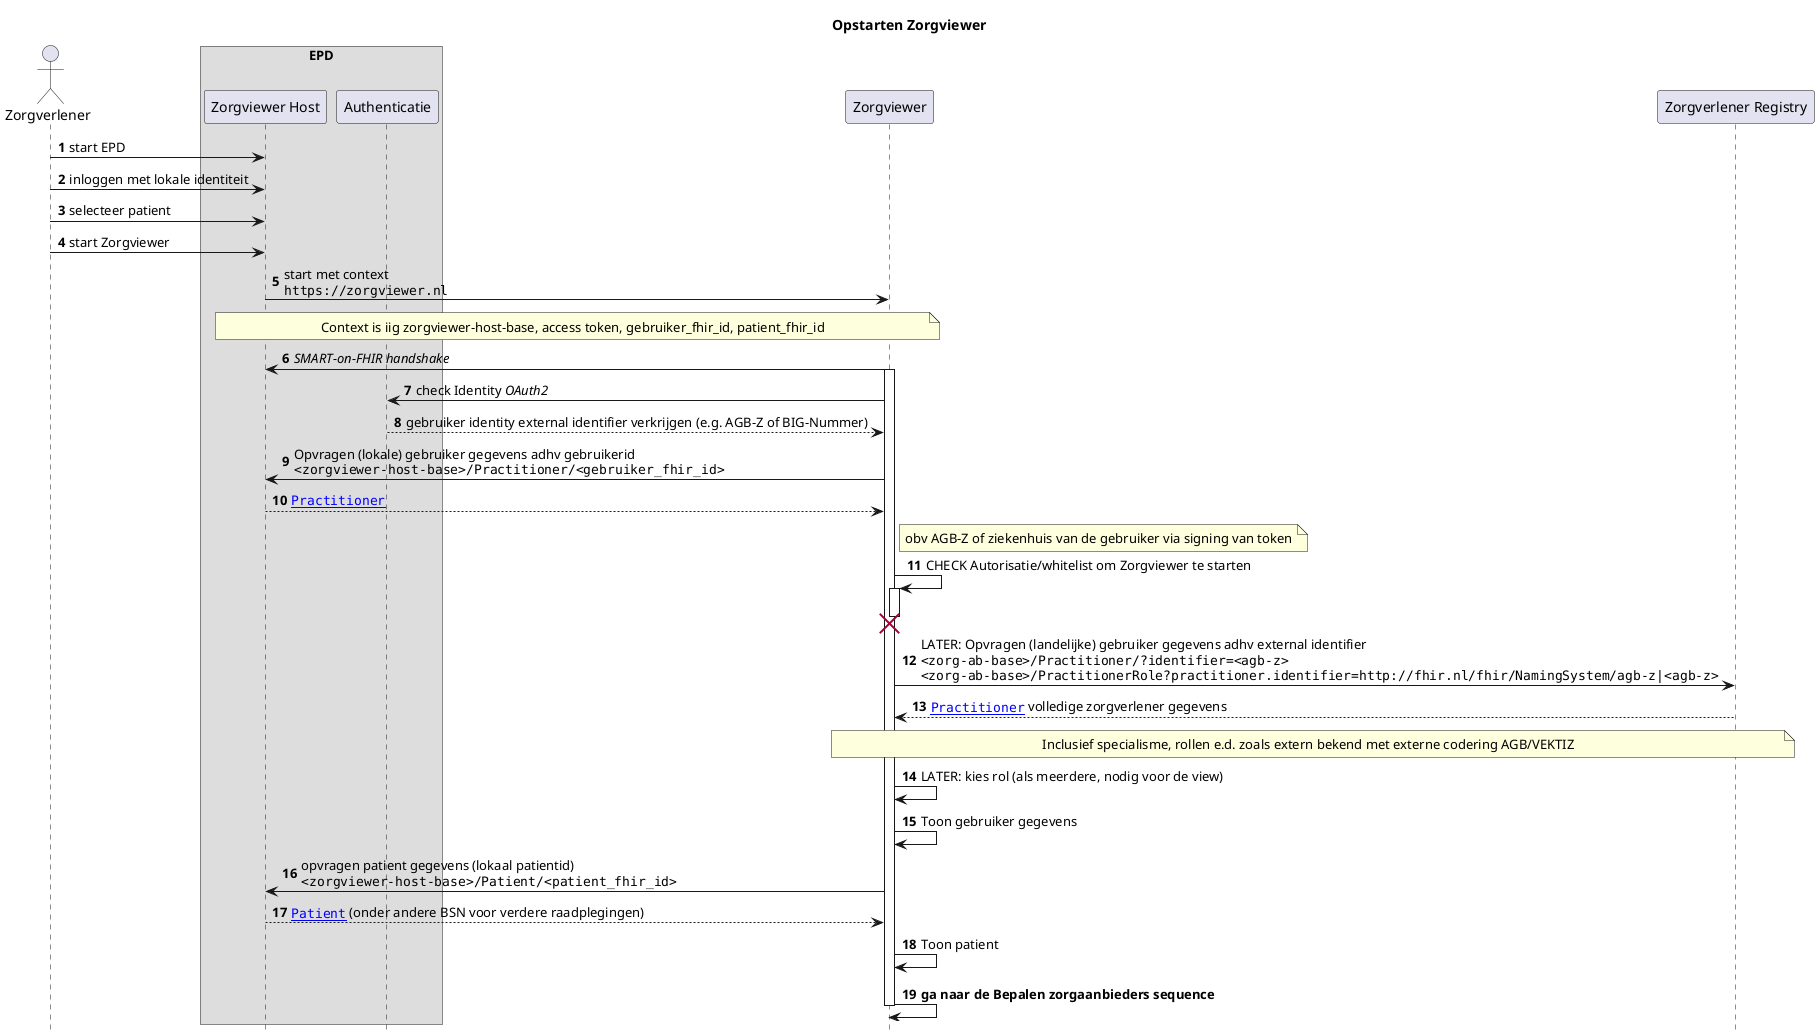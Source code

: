@startuml
hide footbox
autonumber

title Opstarten Zorgviewer

actor Zorgverlener
box "EPD"
participant "Zorgviewer Host" as Host
participant Authenticatie
end box
participant Zorgviewer
participant "Zorgverlener Registry" as ZorgverlenerRegistry

Zorgverlener->Host: start EPD
Zorgverlener->Host: inloggen met lokale identiteit
Zorgverlener->Host: selecteer patient
Zorgverlener->Host: start Zorgviewer
Host->Zorgviewer: start met context\n""https://zorgviewer.nl""
note over Host,Zorgviewer
 Context is iig zorgviewer-host-base, access token, gebruiker_fhir_id, patient_fhir_id
end note
Zorgviewer->Host: //SMART-on-FHIR handshake//

activate Zorgviewer
Zorgviewer->Authenticatie: check Identity //OAuth2//
Authenticatie-->Zorgviewer: gebruiker identity external identifier verkrijgen (e.g. AGB-Z of BIG-Nummer)
Zorgviewer->Host: Opvragen (lokale) gebruiker gegevens adhv gebruikerid\n""<zorgviewer-host-base>/Practitioner/<gebruiker_fhir_id>""
Host-->Zorgviewer: ""[[StructureDefinition-Practitioner.html Practitioner]]""
note right Zorgviewer
    obv AGB-Z of ziekenhuis van de gebruiker via signing van token
end note
Zorgviewer->Zorgviewer++: CHECK Autorisatie/whitelist om Zorgviewer te starten
destroy Zorgviewer

' ZORB-AB Implementatiehandleiding 2.8 paragraaf 4.7
Zorgviewer->ZorgverlenerRegistry: LATER: Opvragen (landelijke) gebruiker gegevens adhv external identifier\n""<zorg-ab-base>/Practitioner/?identifier=<agb-z>""\n""<zorg-ab-base>/PractitionerRole?practitioner.identifier=http://fhir.nl/fhir/NamingSystem/agb-z|<agb-z>""
ZorgverlenerRegistry-->Zorgviewer: ""[[StructureDefinition-Practitioner.html Practitioner]]"" volledige zorgverlener gegevens
note over ZorgverlenerRegistry,Zorgviewer
  Inclusief specialisme, rollen e.d. zoals extern bekend met externe codering AGB/VEKTIZ
end note

Zorgviewer->Zorgviewer: LATER: kies rol (als meerdere, nodig voor de view)

Zorgviewer->Zorgviewer: Toon gebruiker gegevens

Zorgviewer->Host: opvragen patient gegevens (lokaal patientid)\n""<zorgviewer-host-base>/Patient/<patient_fhir_id>""
Host-->Zorgviewer: ""[[StructureDefinition-Patient.html Patient]]"" (onder andere BSN voor verdere raadplegingen)
Zorgviewer->Zorgviewer: Toon patient

Zorgviewer->Zorgviewer: **ga naar de Bepalen zorgaanbieders sequence**

deactivate Zorgviewer

@enduml